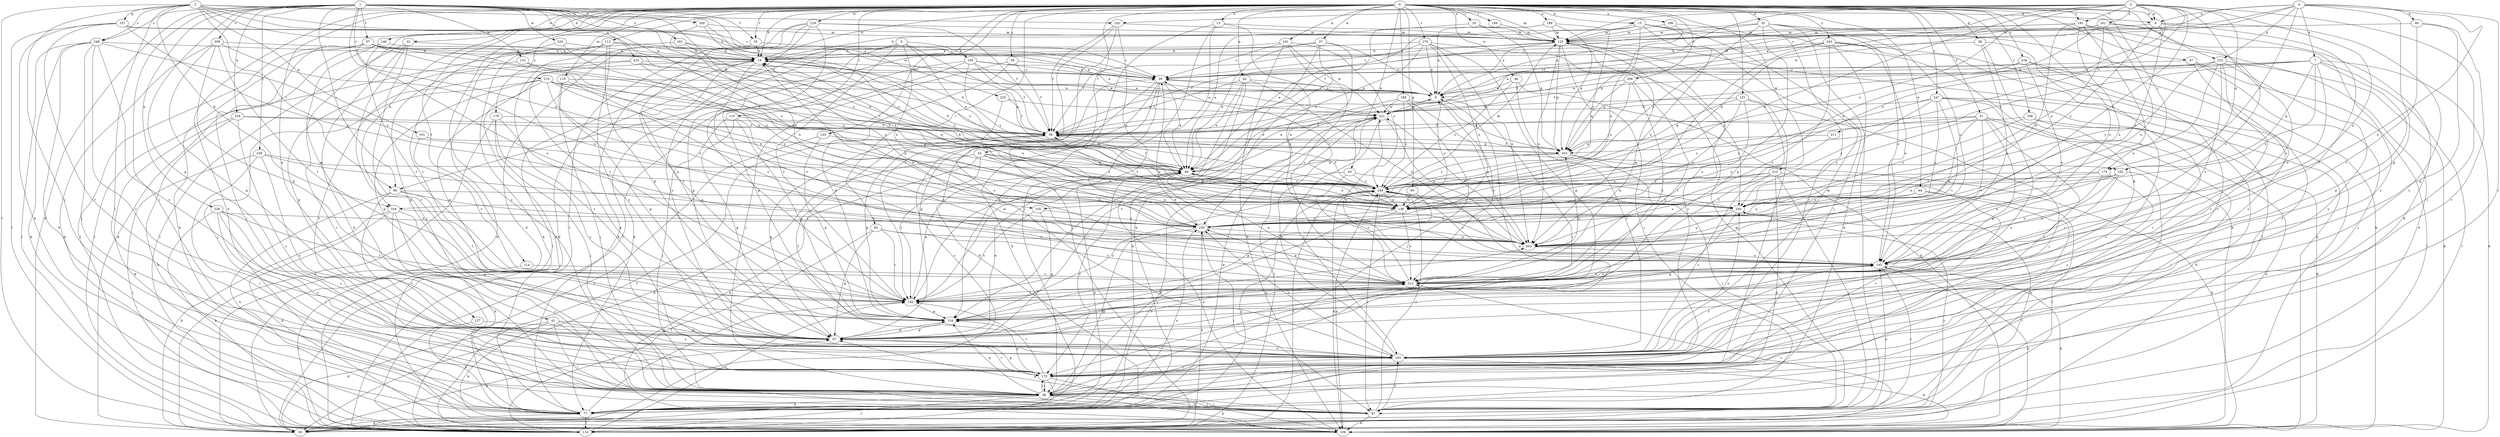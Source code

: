 strict digraph  {
0;
1;
2;
3;
4;
5;
6;
7;
9;
13;
15;
19;
20;
28;
29;
32;
35;
37;
38;
39;
40;
41;
42;
44;
46;
47;
48;
49;
51;
52;
55;
57;
58;
60;
67;
77;
82;
86;
87;
96;
101;
104;
105;
106;
113;
114;
115;
116;
119;
123;
125;
127;
131;
132;
135;
136;
140;
145;
153;
154;
157;
161;
162;
163;
168;
170;
172;
173;
179;
181;
182;
183;
184;
188;
191;
192;
196;
199;
200;
201;
202;
206;
209;
210;
211;
212;
213;
218;
220;
221;
223;
225;
226;
228;
230;
234;
238;
240;
243;
247;
248;
249;
0 -> 6  [label=a];
0 -> 13  [label=b];
0 -> 15  [label=b];
0 -> 19  [label=b];
0 -> 20  [label=c];
0 -> 28  [label=c];
0 -> 32  [label=d];
0 -> 35  [label=d];
0 -> 37  [label=d];
0 -> 38  [label=d];
0 -> 40  [label=e];
0 -> 41  [label=e];
0 -> 42  [label=e];
0 -> 44  [label=e];
0 -> 46  [label=e];
0 -> 47  [label=e];
0 -> 51  [label=f];
0 -> 52  [label=f];
0 -> 55  [label=f];
0 -> 60  [label=g];
0 -> 77  [label=h];
0 -> 82  [label=i];
0 -> 86  [label=i];
0 -> 96  [label=j];
0 -> 101  [label=k];
0 -> 104  [label=k];
0 -> 113  [label=l];
0 -> 114  [label=l];
0 -> 115  [label=l];
0 -> 119  [label=m];
0 -> 123  [label=m];
0 -> 125  [label=m];
0 -> 127  [label=n];
0 -> 131  [label=n];
0 -> 140  [label=o];
0 -> 145  [label=o];
0 -> 153  [label=p];
0 -> 168  [label=r];
0 -> 170  [label=r];
0 -> 172  [label=r];
0 -> 179  [label=s];
0 -> 184  [label=t];
0 -> 188  [label=t];
0 -> 191  [label=t];
0 -> 196  [label=u];
0 -> 199  [label=u];
0 -> 206  [label=v];
0 -> 213  [label=w];
0 -> 218  [label=w];
0 -> 234  [label=y];
0 -> 243  [label=z];
0 -> 247  [label=z];
1 -> 39  [label=d];
1 -> 55  [label=f];
1 -> 57  [label=f];
1 -> 58  [label=f];
1 -> 67  [label=g];
1 -> 86  [label=i];
1 -> 96  [label=j];
1 -> 132  [label=n];
1 -> 135  [label=n];
1 -> 181  [label=s];
1 -> 200  [label=u];
1 -> 209  [label=v];
1 -> 210  [label=v];
1 -> 220  [label=w];
1 -> 223  [label=x];
1 -> 225  [label=x];
1 -> 226  [label=x];
1 -> 228  [label=x];
1 -> 230  [label=x];
1 -> 238  [label=y];
1 -> 240  [label=y];
1 -> 248  [label=z];
2 -> 6  [label=a];
2 -> 29  [label=c];
2 -> 58  [label=f];
2 -> 86  [label=i];
2 -> 87  [label=i];
2 -> 96  [label=j];
2 -> 104  [label=k];
2 -> 116  [label=l];
2 -> 157  [label=q];
2 -> 161  [label=q];
2 -> 182  [label=s];
2 -> 221  [label=w];
2 -> 248  [label=z];
3 -> 6  [label=a];
3 -> 19  [label=b];
3 -> 58  [label=f];
3 -> 96  [label=j];
3 -> 104  [label=k];
3 -> 125  [label=m];
3 -> 135  [label=n];
3 -> 136  [label=n];
3 -> 162  [label=q];
3 -> 182  [label=s];
3 -> 191  [label=t];
3 -> 201  [label=u];
3 -> 202  [label=u];
3 -> 211  [label=v];
3 -> 212  [label=v];
3 -> 240  [label=y];
3 -> 249  [label=z];
4 -> 6  [label=a];
4 -> 7  [label=a];
4 -> 9  [label=a];
4 -> 29  [label=c];
4 -> 48  [label=e];
4 -> 145  [label=o];
4 -> 153  [label=p];
4 -> 154  [label=p];
4 -> 172  [label=r];
4 -> 173  [label=r];
4 -> 221  [label=w];
5 -> 39  [label=d];
5 -> 49  [label=e];
5 -> 67  [label=g];
5 -> 105  [label=k];
5 -> 116  [label=l];
5 -> 162  [label=q];
5 -> 192  [label=t];
5 -> 230  [label=x];
6 -> 125  [label=m];
6 -> 183  [label=s];
6 -> 192  [label=t];
6 -> 230  [label=x];
6 -> 240  [label=y];
7 -> 29  [label=c];
7 -> 58  [label=f];
7 -> 106  [label=k];
7 -> 116  [label=l];
7 -> 145  [label=o];
7 -> 154  [label=p];
7 -> 162  [label=q];
7 -> 163  [label=q];
7 -> 230  [label=x];
9 -> 29  [label=c];
9 -> 173  [label=r];
9 -> 212  [label=v];
9 -> 221  [label=w];
13 -> 49  [label=e];
13 -> 96  [label=j];
13 -> 116  [label=l];
13 -> 125  [label=m];
13 -> 145  [label=o];
15 -> 19  [label=b];
15 -> 49  [label=e];
15 -> 96  [label=j];
15 -> 106  [label=k];
15 -> 125  [label=m];
15 -> 136  [label=n];
15 -> 173  [label=r];
15 -> 202  [label=u];
19 -> 29  [label=c];
19 -> 77  [label=h];
19 -> 116  [label=l];
19 -> 192  [label=t];
19 -> 212  [label=v];
19 -> 249  [label=z];
20 -> 49  [label=e];
20 -> 125  [label=m];
20 -> 163  [label=q];
28 -> 29  [label=c];
28 -> 58  [label=f];
28 -> 96  [label=j];
28 -> 154  [label=p];
29 -> 9  [label=a];
29 -> 39  [label=d];
29 -> 49  [label=e];
29 -> 67  [label=g];
29 -> 77  [label=h];
29 -> 154  [label=p];
32 -> 19  [label=b];
32 -> 77  [label=h];
32 -> 96  [label=j];
32 -> 116  [label=l];
32 -> 183  [label=s];
35 -> 9  [label=a];
35 -> 87  [label=i];
35 -> 106  [label=k];
35 -> 125  [label=m];
35 -> 145  [label=o];
35 -> 154  [label=p];
35 -> 183  [label=s];
35 -> 249  [label=z];
37 -> 9  [label=a];
37 -> 19  [label=b];
37 -> 49  [label=e];
37 -> 77  [label=h];
37 -> 154  [label=p];
37 -> 230  [label=x];
38 -> 19  [label=b];
38 -> 145  [label=o];
38 -> 154  [label=p];
38 -> 173  [label=r];
39 -> 29  [label=c];
39 -> 67  [label=g];
39 -> 240  [label=y];
39 -> 249  [label=z];
40 -> 77  [label=h];
40 -> 212  [label=v];
40 -> 240  [label=y];
40 -> 249  [label=z];
41 -> 39  [label=d];
41 -> 67  [label=g];
41 -> 87  [label=i];
41 -> 96  [label=j];
41 -> 106  [label=k];
41 -> 183  [label=s];
42 -> 9  [label=a];
42 -> 49  [label=e];
42 -> 58  [label=f];
42 -> 77  [label=h];
42 -> 145  [label=o];
42 -> 192  [label=t];
44 -> 96  [label=j];
44 -> 173  [label=r];
44 -> 230  [label=x];
44 -> 240  [label=y];
46 -> 9  [label=a];
46 -> 106  [label=k];
46 -> 183  [label=s];
46 -> 249  [label=z];
47 -> 29  [label=c];
47 -> 96  [label=j];
47 -> 116  [label=l];
47 -> 183  [label=s];
48 -> 67  [label=g];
48 -> 125  [label=m];
48 -> 173  [label=r];
48 -> 192  [label=t];
49 -> 9  [label=a];
49 -> 19  [label=b];
49 -> 58  [label=f];
49 -> 136  [label=n];
49 -> 173  [label=r];
49 -> 249  [label=z];
51 -> 39  [label=d];
51 -> 58  [label=f];
51 -> 87  [label=i];
51 -> 145  [label=o];
51 -> 154  [label=p];
51 -> 183  [label=s];
51 -> 202  [label=u];
51 -> 240  [label=y];
51 -> 249  [label=z];
52 -> 39  [label=d];
52 -> 49  [label=e];
52 -> 106  [label=k];
52 -> 136  [label=n];
52 -> 192  [label=t];
52 -> 202  [label=u];
52 -> 249  [label=z];
55 -> 19  [label=b];
55 -> 29  [label=c];
55 -> 192  [label=t];
57 -> 19  [label=b];
57 -> 77  [label=h];
57 -> 96  [label=j];
57 -> 116  [label=l];
57 -> 136  [label=n];
57 -> 145  [label=o];
57 -> 202  [label=u];
57 -> 240  [label=y];
57 -> 249  [label=z];
58 -> 19  [label=b];
58 -> 67  [label=g];
58 -> 154  [label=p];
58 -> 163  [label=q];
60 -> 136  [label=n];
60 -> 154  [label=p];
67 -> 49  [label=e];
67 -> 154  [label=p];
67 -> 173  [label=r];
67 -> 183  [label=s];
67 -> 202  [label=u];
67 -> 212  [label=v];
77 -> 19  [label=b];
77 -> 39  [label=d];
77 -> 49  [label=e];
77 -> 116  [label=l];
77 -> 192  [label=t];
77 -> 221  [label=w];
77 -> 230  [label=x];
82 -> 67  [label=g];
82 -> 116  [label=l];
82 -> 192  [label=t];
82 -> 202  [label=u];
82 -> 212  [label=v];
86 -> 77  [label=h];
86 -> 136  [label=n];
86 -> 173  [label=r];
86 -> 192  [label=t];
86 -> 202  [label=u];
87 -> 67  [label=g];
87 -> 96  [label=j];
87 -> 106  [label=k];
87 -> 125  [label=m];
87 -> 145  [label=o];
87 -> 183  [label=s];
87 -> 249  [label=z];
96 -> 9  [label=a];
96 -> 77  [label=h];
96 -> 87  [label=i];
96 -> 106  [label=k];
96 -> 116  [label=l];
96 -> 154  [label=p];
96 -> 173  [label=r];
101 -> 19  [label=b];
101 -> 29  [label=c];
101 -> 106  [label=k];
101 -> 212  [label=v];
101 -> 221  [label=w];
101 -> 249  [label=z];
104 -> 39  [label=d];
104 -> 67  [label=g];
104 -> 77  [label=h];
104 -> 87  [label=i];
104 -> 106  [label=k];
104 -> 230  [label=x];
105 -> 9  [label=a];
105 -> 29  [label=c];
105 -> 58  [label=f];
105 -> 77  [label=h];
105 -> 154  [label=p];
105 -> 221  [label=w];
105 -> 249  [label=z];
106 -> 49  [label=e];
106 -> 145  [label=o];
106 -> 249  [label=z];
113 -> 19  [label=b];
113 -> 39  [label=d];
113 -> 106  [label=k];
113 -> 154  [label=p];
113 -> 173  [label=r];
113 -> 183  [label=s];
113 -> 249  [label=z];
114 -> 116  [label=l];
114 -> 212  [label=v];
115 -> 58  [label=f];
115 -> 67  [label=g];
115 -> 96  [label=j];
115 -> 154  [label=p];
115 -> 212  [label=v];
116 -> 58  [label=f];
116 -> 192  [label=t];
116 -> 212  [label=v];
116 -> 230  [label=x];
119 -> 9  [label=a];
119 -> 67  [label=g];
119 -> 96  [label=j];
119 -> 145  [label=o];
123 -> 116  [label=l];
123 -> 154  [label=p];
123 -> 163  [label=q];
125 -> 19  [label=b];
125 -> 29  [label=c];
125 -> 58  [label=f];
125 -> 87  [label=i];
125 -> 96  [label=j];
125 -> 106  [label=k];
125 -> 163  [label=q];
125 -> 173  [label=r];
125 -> 202  [label=u];
127 -> 67  [label=g];
127 -> 77  [label=h];
131 -> 96  [label=j];
131 -> 163  [label=q];
131 -> 192  [label=t];
131 -> 202  [label=u];
131 -> 221  [label=w];
131 -> 230  [label=x];
132 -> 29  [label=c];
132 -> 67  [label=g];
132 -> 240  [label=y];
135 -> 67  [label=g];
135 -> 192  [label=t];
135 -> 230  [label=x];
136 -> 9  [label=a];
136 -> 29  [label=c];
136 -> 58  [label=f];
136 -> 96  [label=j];
136 -> 212  [label=v];
136 -> 230  [label=x];
140 -> 19  [label=b];
140 -> 39  [label=d];
140 -> 87  [label=i];
140 -> 192  [label=t];
145 -> 19  [label=b];
145 -> 29  [label=c];
145 -> 87  [label=i];
145 -> 106  [label=k];
145 -> 183  [label=s];
145 -> 212  [label=v];
145 -> 249  [label=z];
153 -> 29  [label=c];
153 -> 106  [label=k];
153 -> 163  [label=q];
153 -> 183  [label=s];
153 -> 192  [label=t];
153 -> 202  [label=u];
153 -> 212  [label=v];
153 -> 240  [label=y];
154 -> 67  [label=g];
154 -> 145  [label=o];
154 -> 249  [label=z];
157 -> 29  [label=c];
157 -> 77  [label=h];
157 -> 116  [label=l];
157 -> 125  [label=m];
157 -> 173  [label=r];
157 -> 230  [label=x];
161 -> 163  [label=q];
161 -> 212  [label=v];
162 -> 77  [label=h];
162 -> 136  [label=n];
162 -> 145  [label=o];
162 -> 202  [label=u];
162 -> 212  [label=v];
162 -> 249  [label=z];
163 -> 49  [label=e];
163 -> 58  [label=f];
163 -> 87  [label=i];
163 -> 106  [label=k];
163 -> 249  [label=z];
168 -> 58  [label=f];
168 -> 106  [label=k];
168 -> 183  [label=s];
168 -> 240  [label=y];
170 -> 9  [label=a];
170 -> 19  [label=b];
170 -> 49  [label=e];
170 -> 58  [label=f];
170 -> 67  [label=g];
170 -> 202  [label=u];
170 -> 230  [label=x];
170 -> 240  [label=y];
172 -> 136  [label=n];
172 -> 145  [label=o];
172 -> 183  [label=s];
172 -> 249  [label=z];
173 -> 67  [label=g];
173 -> 96  [label=j];
173 -> 106  [label=k];
173 -> 116  [label=l];
173 -> 154  [label=p];
173 -> 192  [label=t];
179 -> 39  [label=d];
179 -> 58  [label=f];
179 -> 67  [label=g];
179 -> 96  [label=j];
179 -> 183  [label=s];
181 -> 9  [label=a];
181 -> 19  [label=b];
181 -> 49  [label=e];
181 -> 116  [label=l];
182 -> 58  [label=f];
182 -> 125  [label=m];
182 -> 183  [label=s];
182 -> 192  [label=t];
182 -> 230  [label=x];
183 -> 58  [label=f];
183 -> 106  [label=k];
183 -> 173  [label=r];
183 -> 221  [label=w];
183 -> 230  [label=x];
183 -> 240  [label=y];
184 -> 125  [label=m];
188 -> 49  [label=e];
188 -> 96  [label=j];
188 -> 163  [label=q];
188 -> 202  [label=u];
188 -> 221  [label=w];
188 -> 249  [label=z];
191 -> 9  [label=a];
191 -> 39  [label=d];
191 -> 125  [label=m];
191 -> 145  [label=o];
191 -> 183  [label=s];
191 -> 202  [label=u];
191 -> 230  [label=x];
192 -> 49  [label=e];
192 -> 154  [label=p];
192 -> 221  [label=w];
196 -> 125  [label=m];
196 -> 163  [label=q];
196 -> 202  [label=u];
199 -> 9  [label=a];
199 -> 58  [label=f];
199 -> 125  [label=m];
199 -> 163  [label=q];
199 -> 249  [label=z];
200 -> 19  [label=b];
200 -> 125  [label=m];
200 -> 230  [label=x];
200 -> 249  [label=z];
201 -> 29  [label=c];
201 -> 77  [label=h];
201 -> 125  [label=m];
201 -> 136  [label=n];
201 -> 202  [label=u];
201 -> 212  [label=v];
201 -> 240  [label=y];
202 -> 19  [label=b];
202 -> 49  [label=e];
202 -> 145  [label=o];
202 -> 221  [label=w];
202 -> 249  [label=z];
206 -> 9  [label=a];
206 -> 163  [label=q];
206 -> 192  [label=t];
206 -> 212  [label=v];
206 -> 249  [label=z];
209 -> 19  [label=b];
209 -> 67  [label=g];
209 -> 106  [label=k];
209 -> 154  [label=p];
209 -> 192  [label=t];
209 -> 202  [label=u];
210 -> 9  [label=a];
210 -> 49  [label=e];
210 -> 58  [label=f];
210 -> 67  [label=g];
210 -> 96  [label=j];
210 -> 136  [label=n];
210 -> 154  [label=p];
210 -> 230  [label=x];
211 -> 136  [label=n];
211 -> 163  [label=q];
212 -> 49  [label=e];
212 -> 67  [label=g];
212 -> 125  [label=m];
212 -> 145  [label=o];
212 -> 163  [label=q];
212 -> 192  [label=t];
212 -> 221  [label=w];
212 -> 230  [label=x];
213 -> 77  [label=h];
213 -> 87  [label=i];
213 -> 116  [label=l];
213 -> 136  [label=n];
213 -> 183  [label=s];
213 -> 202  [label=u];
213 -> 249  [label=z];
218 -> 39  [label=d];
218 -> 58  [label=f];
218 -> 116  [label=l];
218 -> 125  [label=m];
218 -> 154  [label=p];
218 -> 183  [label=s];
218 -> 192  [label=t];
220 -> 19  [label=b];
220 -> 136  [label=n];
220 -> 192  [label=t];
221 -> 58  [label=f];
221 -> 116  [label=l];
221 -> 183  [label=s];
221 -> 192  [label=t];
221 -> 202  [label=u];
223 -> 29  [label=c];
223 -> 67  [label=g];
223 -> 136  [label=n];
223 -> 173  [label=r];
223 -> 249  [label=z];
225 -> 58  [label=f];
225 -> 136  [label=n];
225 -> 221  [label=w];
226 -> 58  [label=f];
226 -> 77  [label=h];
226 -> 106  [label=k];
226 -> 163  [label=q];
226 -> 173  [label=r];
228 -> 96  [label=j];
228 -> 106  [label=k];
228 -> 173  [label=r];
228 -> 183  [label=s];
228 -> 192  [label=t];
228 -> 230  [label=x];
230 -> 49  [label=e];
230 -> 87  [label=i];
230 -> 96  [label=j];
230 -> 202  [label=u];
234 -> 9  [label=a];
234 -> 29  [label=c];
234 -> 145  [label=o];
234 -> 173  [label=r];
234 -> 183  [label=s];
238 -> 49  [label=e];
238 -> 87  [label=i];
238 -> 116  [label=l];
238 -> 183  [label=s];
238 -> 202  [label=u];
240 -> 19  [label=b];
240 -> 67  [label=g];
240 -> 116  [label=l];
240 -> 202  [label=u];
240 -> 230  [label=x];
243 -> 19  [label=b];
243 -> 58  [label=f];
243 -> 77  [label=h];
243 -> 87  [label=i];
243 -> 116  [label=l];
243 -> 136  [label=n];
243 -> 145  [label=o];
243 -> 212  [label=v];
247 -> 39  [label=d];
247 -> 116  [label=l];
247 -> 136  [label=n];
247 -> 183  [label=s];
247 -> 212  [label=v];
247 -> 221  [label=w];
247 -> 230  [label=x];
247 -> 240  [label=y];
248 -> 19  [label=b];
248 -> 77  [label=h];
248 -> 96  [label=j];
248 -> 106  [label=k];
248 -> 116  [label=l];
248 -> 173  [label=r];
248 -> 183  [label=s];
248 -> 240  [label=y];
249 -> 58  [label=f];
249 -> 87  [label=i];
249 -> 106  [label=k];
249 -> 116  [label=l];
249 -> 125  [label=m];
249 -> 136  [label=n];
249 -> 240  [label=y];
}
